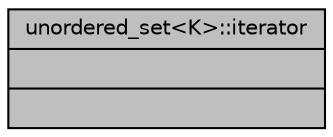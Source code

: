 digraph "unordered_set&lt;K&gt;::iterator"
{
 // INTERACTIVE_SVG=YES
  bgcolor="transparent";
  edge [fontname="Helvetica",fontsize="10",labelfontname="Helvetica",labelfontsize="10"];
  node [fontname="Helvetica",fontsize="10",shape=record];
  Node1 [label="{unordered_set\<K\>::iterator\n||}",height=0.2,width=0.4,color="black", fillcolor="grey75", style="filled", fontcolor="black"];
}
